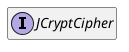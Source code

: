 @startuml
set namespaceSeparator \\
hide members
hide << alias >> circle

interface JCryptCipher
@enduml
